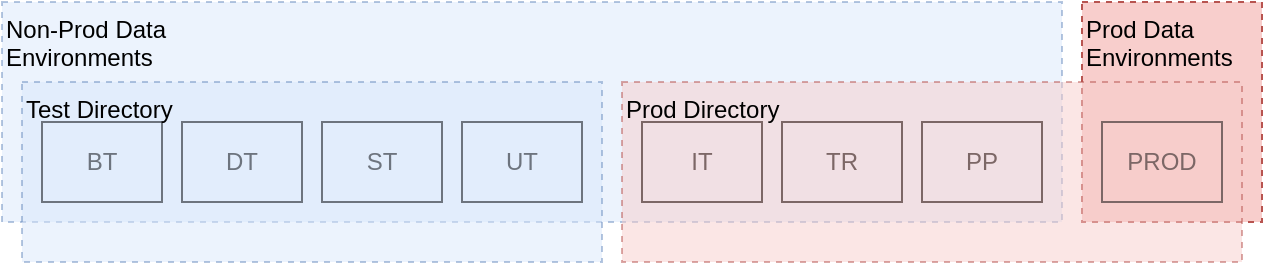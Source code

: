 <mxfile version="20.8.16" type="device"><diagram id="kDzDH7dOAmHGvjJdg_v3" name="Page-1"><mxGraphModel dx="780" dy="481" grid="1" gridSize="10" guides="1" tooltips="1" connect="1" arrows="1" fold="1" page="1" pageScale="1" pageWidth="827" pageHeight="1169" math="0" shadow="0"><root><mxCell id="0"/><mxCell id="1" parent="0"/><mxCell id="grEju3ilJZRfbs__M1V1-7" value="Non-Prod Data &lt;br&gt;Environments&lt;br&gt;" style="rounded=0;whiteSpace=wrap;html=1;dashed=1;container=1;collapsible=0;recursiveResize=0;verticalAlign=top;align=left;fillColor=#dae8fc;strokeColor=#6c8ebf;opacity=50;" parent="1" vertex="1"><mxGeometry x="60" y="120" width="530" height="110" as="geometry"/></mxCell><mxCell id="grEju3ilJZRfbs__M1V1-1" value="BT" style="rounded=0;whiteSpace=wrap;html=1;fillColor=none;" parent="grEju3ilJZRfbs__M1V1-7" vertex="1"><mxGeometry x="20" y="60" width="60" height="40" as="geometry"/></mxCell><mxCell id="grEju3ilJZRfbs__M1V1-2" value="DT" style="rounded=0;whiteSpace=wrap;html=1;fillColor=none;" parent="grEju3ilJZRfbs__M1V1-7" vertex="1"><mxGeometry x="90" y="60" width="60" height="40" as="geometry"/></mxCell><mxCell id="grEju3ilJZRfbs__M1V1-3" value="ST" style="rounded=0;whiteSpace=wrap;html=1;fillColor=none;" parent="grEju3ilJZRfbs__M1V1-7" vertex="1"><mxGeometry x="160" y="60" width="60" height="40" as="geometry"/></mxCell><mxCell id="grEju3ilJZRfbs__M1V1-4" value="UT" style="rounded=0;whiteSpace=wrap;html=1;fillColor=none;" parent="grEju3ilJZRfbs__M1V1-7" vertex="1"><mxGeometry x="230" y="60" width="60" height="40" as="geometry"/></mxCell><mxCell id="grEju3ilJZRfbs__M1V1-13" value="IT" style="rounded=0;whiteSpace=wrap;html=1;fillColor=none;" parent="grEju3ilJZRfbs__M1V1-7" vertex="1"><mxGeometry x="320" y="60" width="60" height="40" as="geometry"/></mxCell><mxCell id="grEju3ilJZRfbs__M1V1-14" value="TR" style="rounded=0;whiteSpace=wrap;html=1;fillColor=none;" parent="grEju3ilJZRfbs__M1V1-7" vertex="1"><mxGeometry x="390" y="60" width="60" height="40" as="geometry"/></mxCell><mxCell id="grEju3ilJZRfbs__M1V1-5" value="PP" style="rounded=0;whiteSpace=wrap;html=1;fillColor=none;" parent="grEju3ilJZRfbs__M1V1-7" vertex="1"><mxGeometry x="460" y="60" width="60" height="40" as="geometry"/></mxCell><mxCell id="grEju3ilJZRfbs__M1V1-8" value="Prod Data &lt;br&gt;Environments" style="rounded=0;whiteSpace=wrap;html=1;dashed=1;container=1;collapsible=0;recursiveResize=0;verticalAlign=top;align=left;fillColor=#f8cecc;strokeColor=#b85450;" parent="1" vertex="1"><mxGeometry x="600" y="120" width="90" height="110" as="geometry"/></mxCell><mxCell id="grEju3ilJZRfbs__M1V1-6" value="PROD" style="rounded=0;whiteSpace=wrap;html=1;fillColor=none;" parent="grEju3ilJZRfbs__M1V1-8" vertex="1"><mxGeometry x="10" y="60" width="60" height="40" as="geometry"/></mxCell><mxCell id="mUUmUuGU_y05xD7aJ0Jp-2" value="Test Directory" style="rounded=0;whiteSpace=wrap;html=1;dashed=1;container=1;collapsible=0;recursiveResize=0;verticalAlign=top;align=left;fillColor=#dae8fc;strokeColor=#6c8ebf;opacity=50;" vertex="1" parent="1"><mxGeometry x="70" y="160" width="290" height="90" as="geometry"/></mxCell><mxCell id="mUUmUuGU_y05xD7aJ0Jp-10" value="Prod Directory&amp;nbsp;" style="rounded=0;whiteSpace=wrap;html=1;dashed=1;container=1;collapsible=0;recursiveResize=0;verticalAlign=top;align=left;fillColor=#f8cecc;strokeColor=#b85450;opacity=50;" vertex="1" parent="1"><mxGeometry x="370" y="160" width="310" height="90" as="geometry"/></mxCell></root></mxGraphModel></diagram></mxfile>